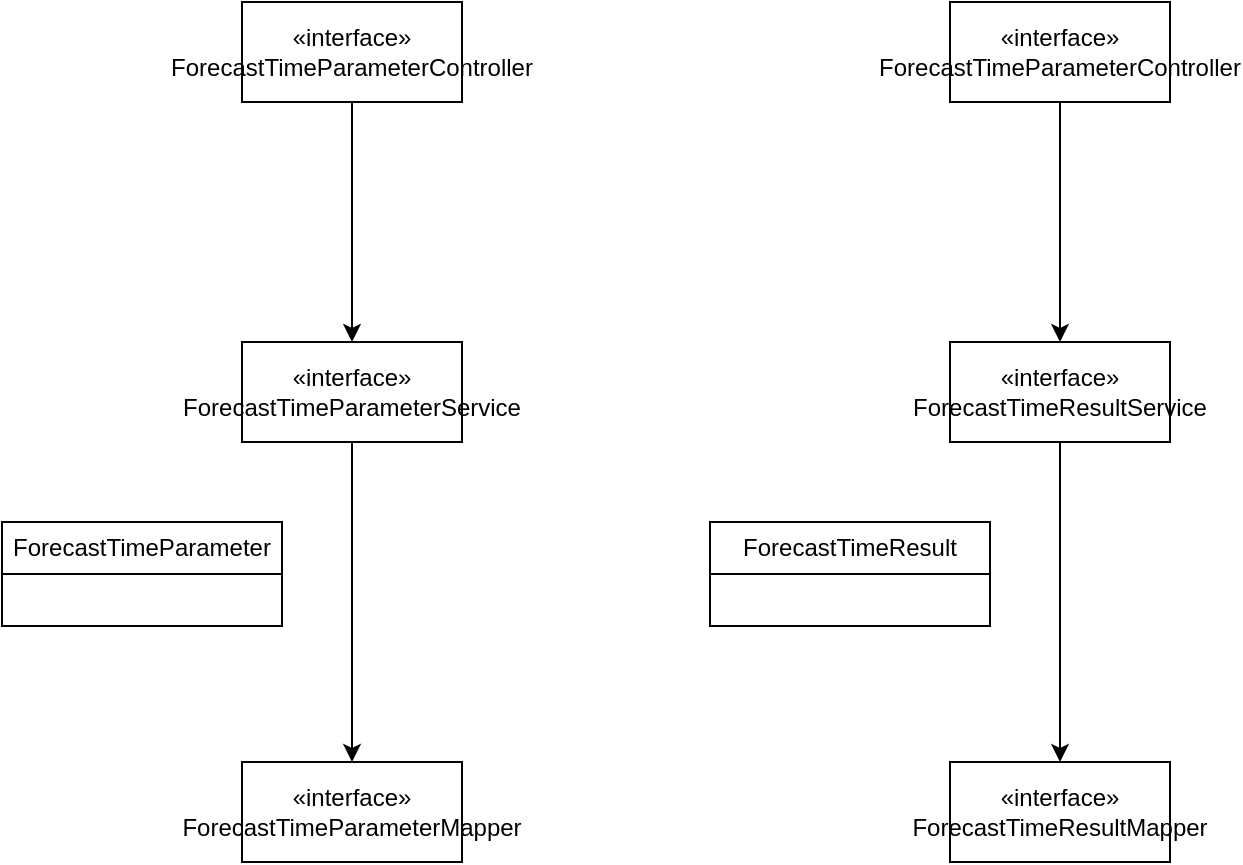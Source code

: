 <mxfile version="21.6.8" type="github">
  <diagram name="第 1 页" id="y5dUCy3_ABz89nuh01LU">
    <mxGraphModel dx="1379" dy="796" grid="1" gridSize="10" guides="1" tooltips="1" connect="1" arrows="1" fold="1" page="1" pageScale="1" pageWidth="827" pageHeight="1169" math="0" shadow="0">
      <root>
        <mxCell id="0" />
        <mxCell id="1" parent="0" />
        <mxCell id="Donbep2easwKohclI7Jl-13" style="edgeStyle=orthogonalEdgeStyle;rounded=0;orthogonalLoop=1;jettySize=auto;html=1;entryX=0.5;entryY=0;entryDx=0;entryDy=0;" edge="1" parent="1" source="Donbep2easwKohclI7Jl-1" target="Donbep2easwKohclI7Jl-2">
          <mxGeometry relative="1" as="geometry" />
        </mxCell>
        <mxCell id="Donbep2easwKohclI7Jl-1" value="«interface»&lt;br&gt;ForecastTimeParameterController" style="html=1;whiteSpace=wrap;" vertex="1" parent="1">
          <mxGeometry x="180" y="110" width="110" height="50" as="geometry" />
        </mxCell>
        <mxCell id="Donbep2easwKohclI7Jl-14" style="edgeStyle=orthogonalEdgeStyle;rounded=0;orthogonalLoop=1;jettySize=auto;html=1;entryX=0.5;entryY=0;entryDx=0;entryDy=0;" edge="1" parent="1" source="Donbep2easwKohclI7Jl-2" target="Donbep2easwKohclI7Jl-3">
          <mxGeometry relative="1" as="geometry" />
        </mxCell>
        <mxCell id="Donbep2easwKohclI7Jl-2" value="«interface»&lt;br&gt;ForecastTimeParameterService" style="html=1;whiteSpace=wrap;" vertex="1" parent="1">
          <mxGeometry x="180" y="280" width="110" height="50" as="geometry" />
        </mxCell>
        <mxCell id="Donbep2easwKohclI7Jl-3" value="«interface»&lt;br&gt;ForecastTimeParameterMapper" style="html=1;whiteSpace=wrap;" vertex="1" parent="1">
          <mxGeometry x="180" y="490" width="110" height="50" as="geometry" />
        </mxCell>
        <mxCell id="Donbep2easwKohclI7Jl-4" value="ForecastTimeParameter" style="swimlane;fontStyle=0;childLayout=stackLayout;horizontal=1;startSize=26;fillColor=none;horizontalStack=0;resizeParent=1;resizeParentMax=0;resizeLast=0;collapsible=1;marginBottom=0;whiteSpace=wrap;html=1;" vertex="1" parent="1">
          <mxGeometry x="60" y="370" width="140" height="52" as="geometry" />
        </mxCell>
        <mxCell id="Donbep2easwKohclI7Jl-5" value="&amp;nbsp;" style="text;strokeColor=none;fillColor=none;align=left;verticalAlign=top;spacingLeft=4;spacingRight=4;overflow=hidden;rotatable=0;points=[[0,0.5],[1,0.5]];portConstraint=eastwest;whiteSpace=wrap;html=1;" vertex="1" parent="Donbep2easwKohclI7Jl-4">
          <mxGeometry y="26" width="140" height="26" as="geometry" />
        </mxCell>
        <mxCell id="Donbep2easwKohclI7Jl-15" style="edgeStyle=orthogonalEdgeStyle;rounded=0;orthogonalLoop=1;jettySize=auto;html=1;entryX=0.5;entryY=0;entryDx=0;entryDy=0;" edge="1" parent="1" source="Donbep2easwKohclI7Jl-8" target="Donbep2easwKohclI7Jl-9">
          <mxGeometry relative="1" as="geometry" />
        </mxCell>
        <mxCell id="Donbep2easwKohclI7Jl-8" value="«interface»&lt;br&gt;ForecastTimeParameterController" style="html=1;whiteSpace=wrap;" vertex="1" parent="1">
          <mxGeometry x="534" y="110" width="110" height="50" as="geometry" />
        </mxCell>
        <mxCell id="Donbep2easwKohclI7Jl-16" style="edgeStyle=orthogonalEdgeStyle;rounded=0;orthogonalLoop=1;jettySize=auto;html=1;entryX=0.5;entryY=0;entryDx=0;entryDy=0;" edge="1" parent="1" source="Donbep2easwKohclI7Jl-9" target="Donbep2easwKohclI7Jl-10">
          <mxGeometry relative="1" as="geometry" />
        </mxCell>
        <mxCell id="Donbep2easwKohclI7Jl-9" value="«interface»&lt;br&gt;ForecastTimeResultService" style="html=1;whiteSpace=wrap;" vertex="1" parent="1">
          <mxGeometry x="534" y="280" width="110" height="50" as="geometry" />
        </mxCell>
        <mxCell id="Donbep2easwKohclI7Jl-10" value="«interface»&lt;br&gt;ForecastTimeResultMapper" style="html=1;whiteSpace=wrap;" vertex="1" parent="1">
          <mxGeometry x="534" y="490" width="110" height="50" as="geometry" />
        </mxCell>
        <mxCell id="Donbep2easwKohclI7Jl-11" value="ForecastTimeResult" style="swimlane;fontStyle=0;childLayout=stackLayout;horizontal=1;startSize=26;fillColor=none;horizontalStack=0;resizeParent=1;resizeParentMax=0;resizeLast=0;collapsible=1;marginBottom=0;whiteSpace=wrap;html=1;" vertex="1" parent="1">
          <mxGeometry x="414" y="370" width="140" height="52" as="geometry" />
        </mxCell>
        <mxCell id="Donbep2easwKohclI7Jl-12" value="&amp;nbsp;" style="text;strokeColor=none;fillColor=none;align=left;verticalAlign=top;spacingLeft=4;spacingRight=4;overflow=hidden;rotatable=0;points=[[0,0.5],[1,0.5]];portConstraint=eastwest;whiteSpace=wrap;html=1;" vertex="1" parent="Donbep2easwKohclI7Jl-11">
          <mxGeometry y="26" width="140" height="26" as="geometry" />
        </mxCell>
      </root>
    </mxGraphModel>
  </diagram>
</mxfile>
